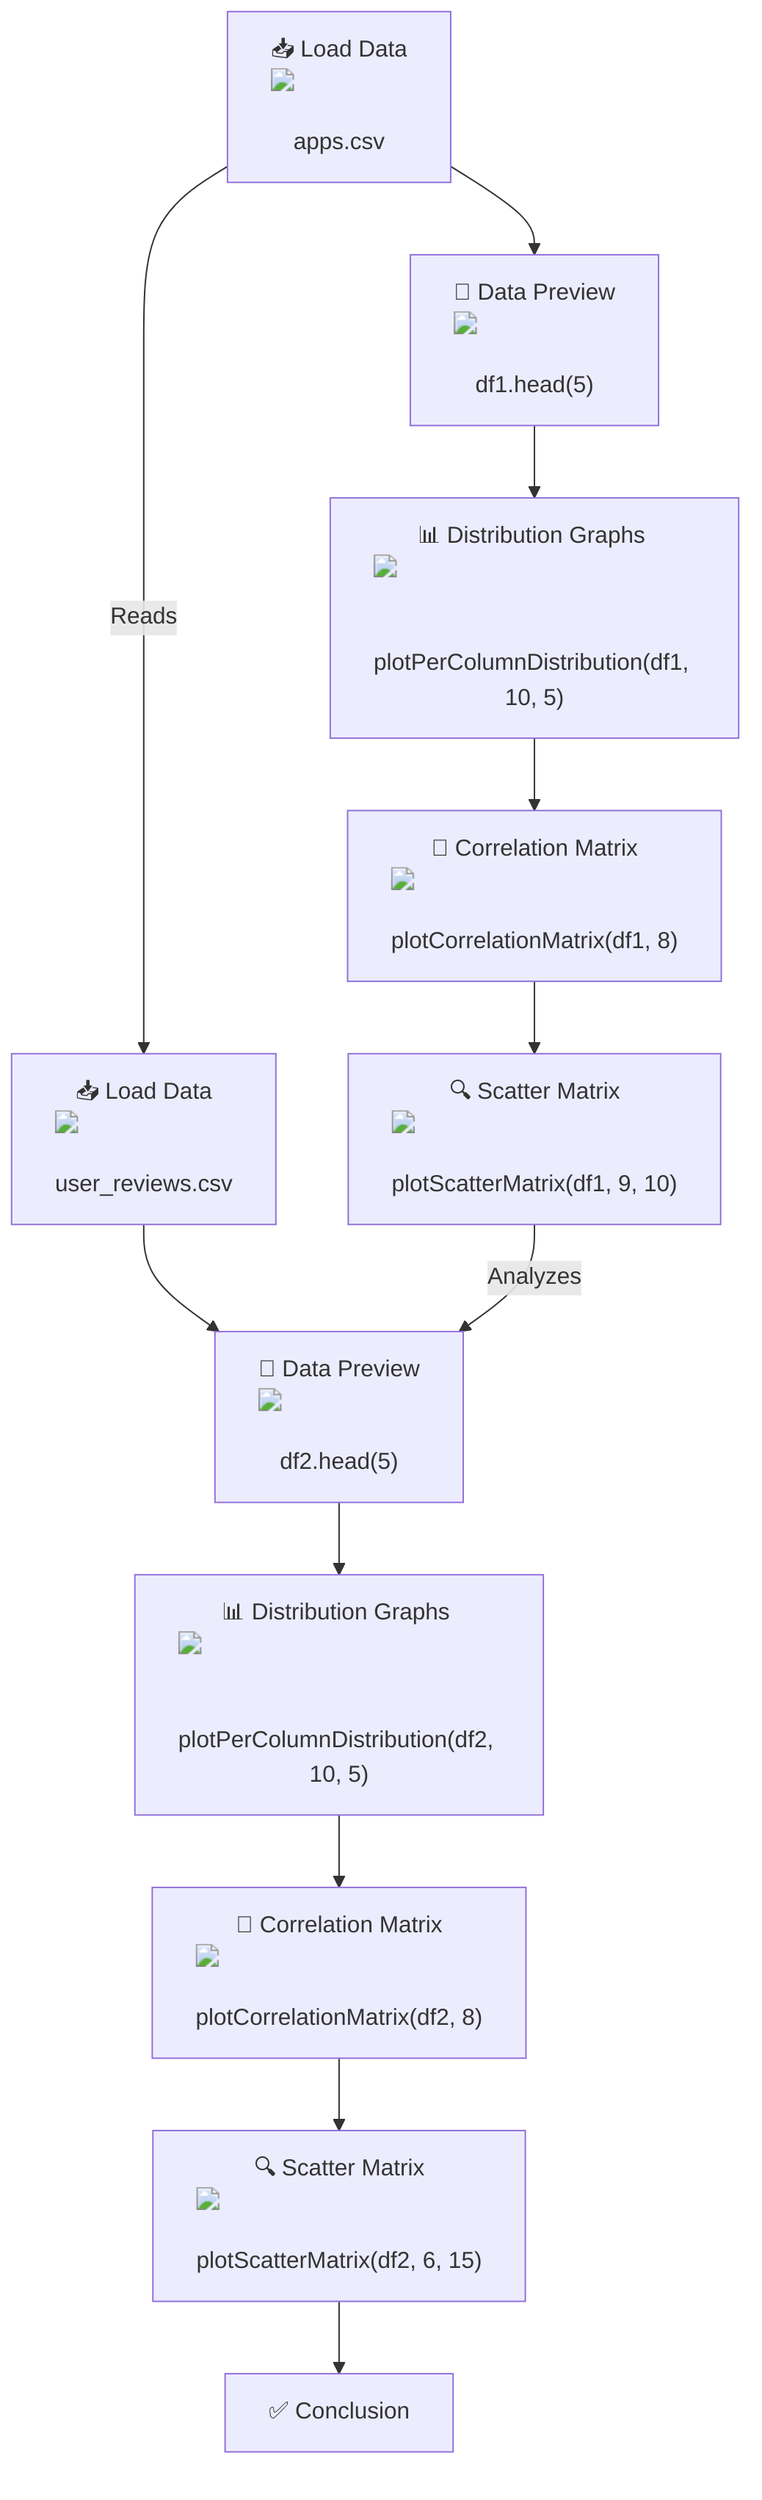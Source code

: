 flowchart TD
    A["📥 Load Data <img src='file.svg' /> <br/> apps.csv"] --> B["🧪 Data Preview <img src='table.svg' /> <br/> df1.head(5)"]
    B --> C["📊 Distribution Graphs <img src='hist_template.svg' /> <br/> plotPerColumnDistribution(df1, 10, 5)"]
    C --> D["🧬 Correlation Matrix <img src='boxplot_template.svg' /> <br/> plotCorrelationMatrix(df1, 8)"]
    D --> E["🔍 Scatter Matrix <img src='scatter_plot_template.svg' /> <br/> plotScatterMatrix(df1, 9, 10)"]

    F["📥 Load Data <img src='file.svg' /> <br/> user_reviews.csv"] --> G["🧪 Data Preview <img src='table.svg' /> <br/> df2.head(5)"]
    G --> H["📊 Distribution Graphs <img src='hist_template.svg' /> <br/> plotPerColumnDistribution(df2, 10, 5)"]
    H --> I["🧬 Correlation Matrix <img src='boxplot_template.svg' /> <br/> plotCorrelationMatrix(df2, 8)"]
    I --> J["🔍 Scatter Matrix <img src='scatter_plot_template.svg' /> <br/> plotScatterMatrix(df2, 6, 15)"]

    A -->|Reads| F
    E -->|Analyzes| G
    J --> K["✅ Conclusion"]